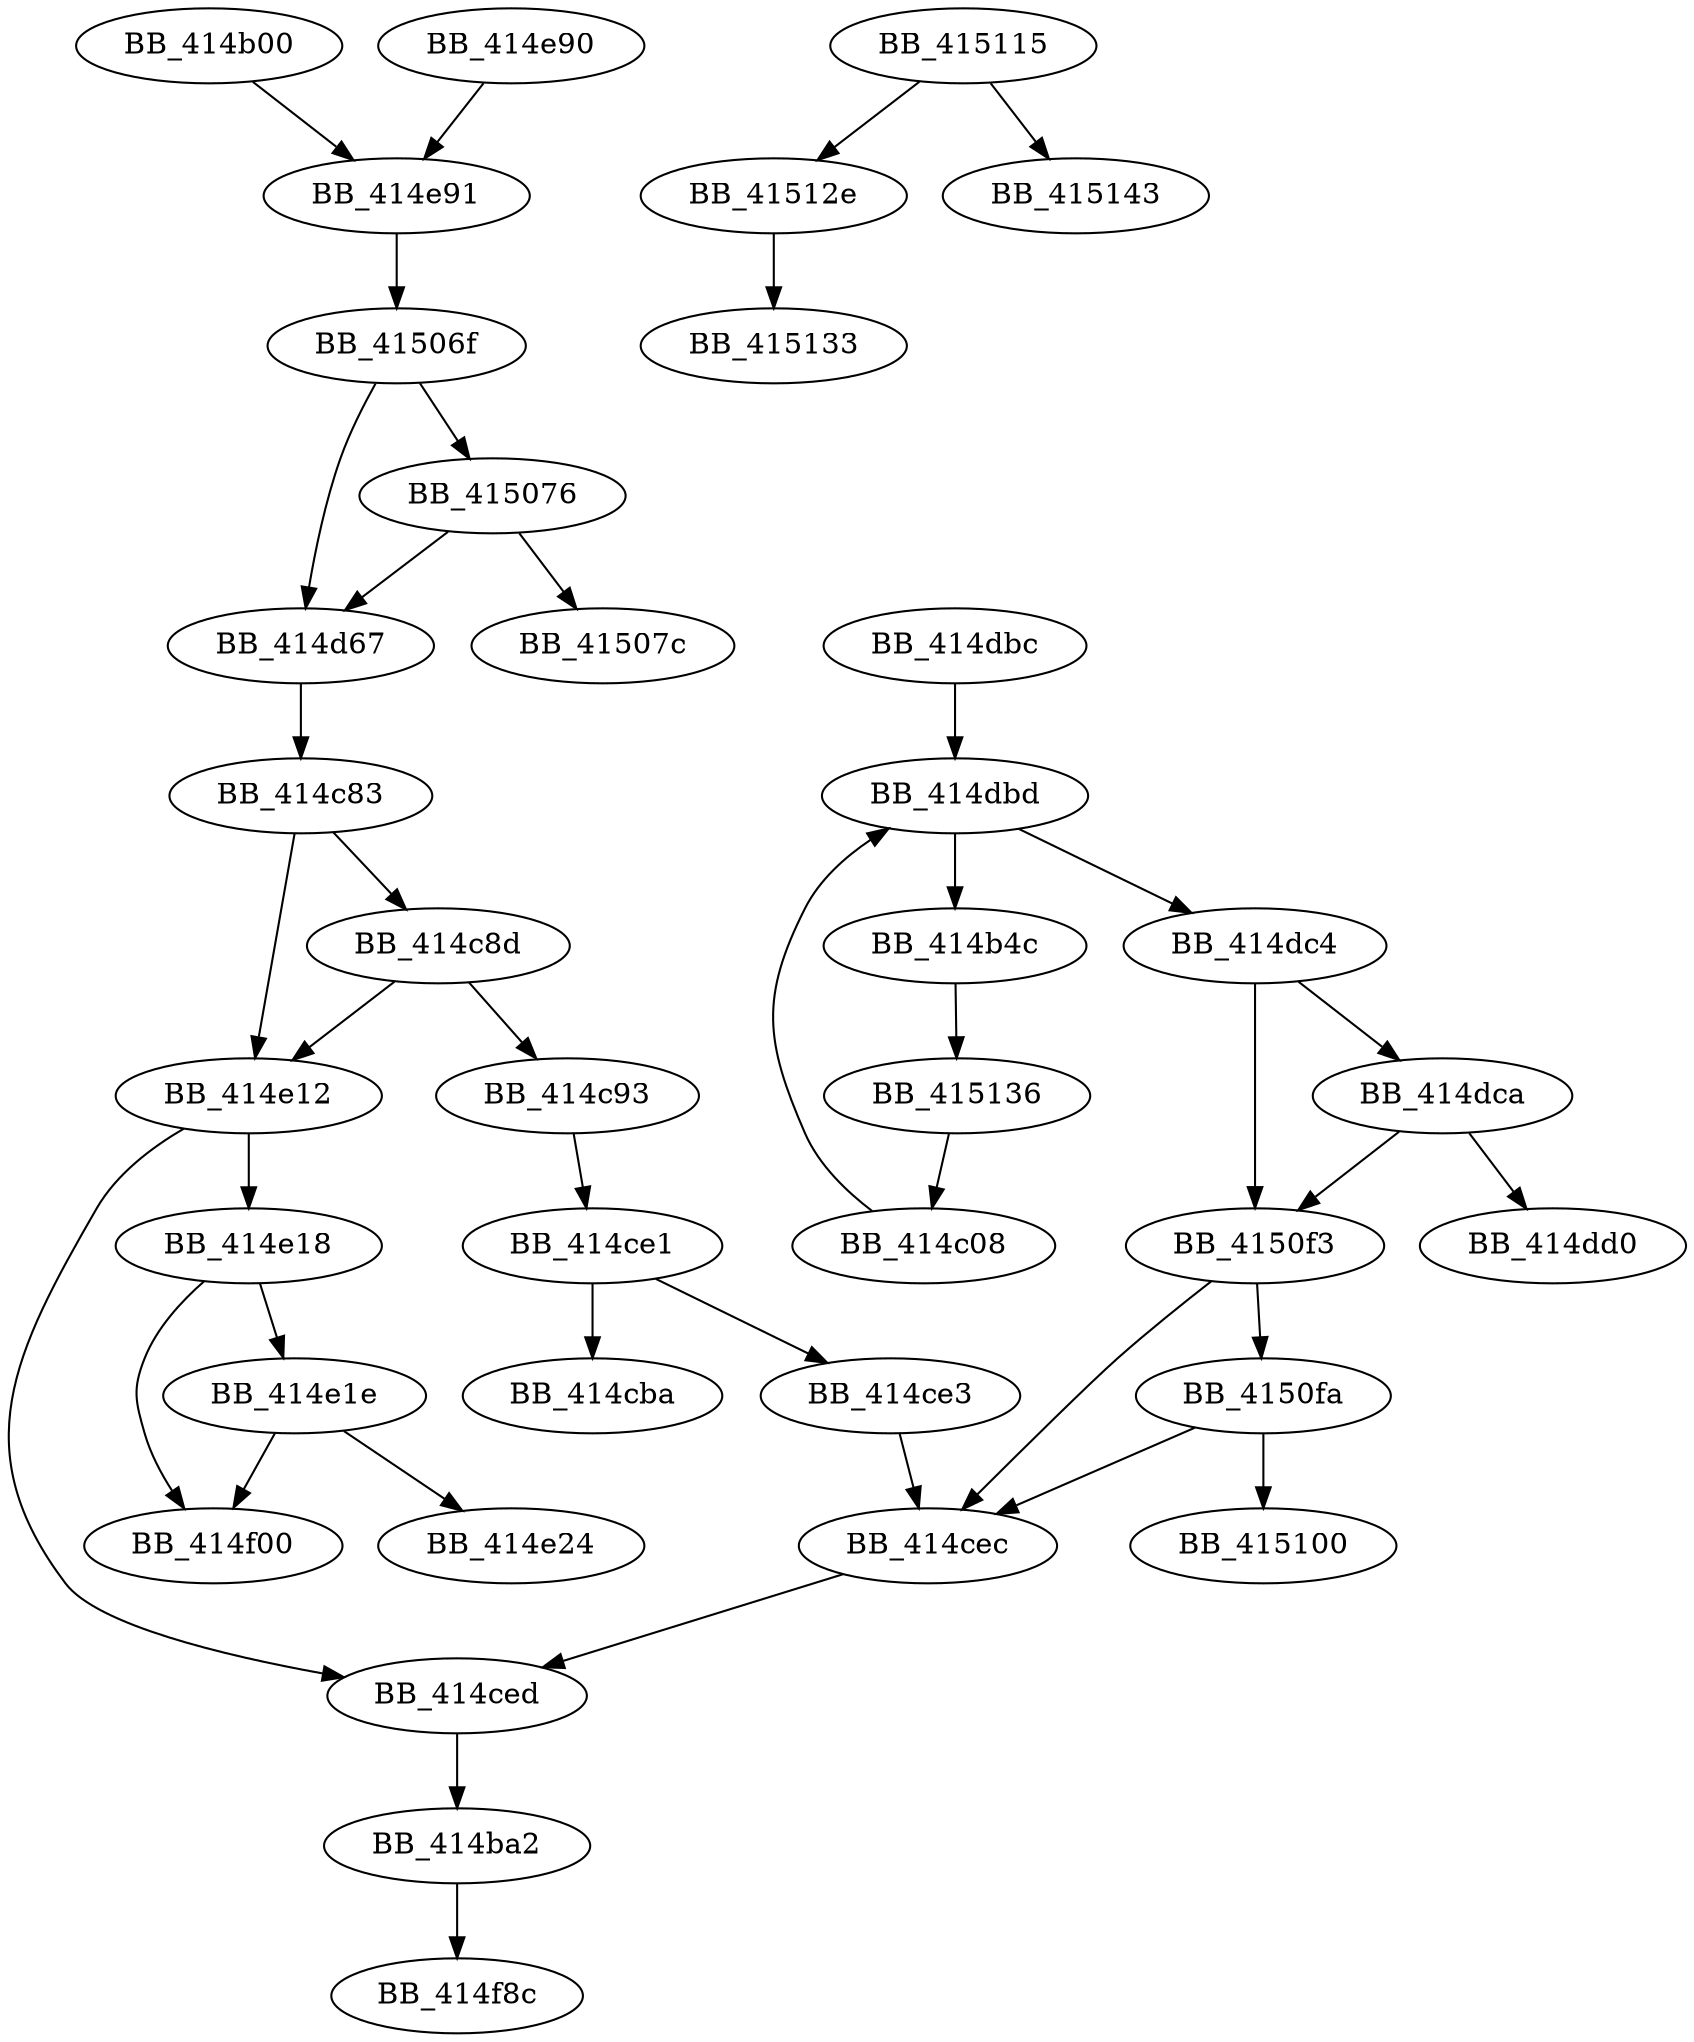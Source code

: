DiGraph sub_414B00{
BB_414b00->BB_414e91
BB_414b4c->BB_415136
BB_414ba2->BB_414f8c
BB_414c08->BB_414dbd
BB_414c83->BB_414c8d
BB_414c83->BB_414e12
BB_414c8d->BB_414c93
BB_414c8d->BB_414e12
BB_414c93->BB_414ce1
BB_414ce1->BB_414cba
BB_414ce1->BB_414ce3
BB_414ce3->BB_414cec
BB_414cec->BB_414ced
BB_414ced->BB_414ba2
BB_414d67->BB_414c83
BB_414dbc->BB_414dbd
BB_414dbd->BB_414b4c
BB_414dbd->BB_414dc4
BB_414dc4->BB_414dca
BB_414dc4->BB_4150f3
BB_414dca->BB_414dd0
BB_414dca->BB_4150f3
BB_414e12->BB_414ced
BB_414e12->BB_414e18
BB_414e18->BB_414e1e
BB_414e18->BB_414f00
BB_414e1e->BB_414e24
BB_414e1e->BB_414f00
BB_414e90->BB_414e91
BB_414e91->BB_41506f
BB_41506f->BB_414d67
BB_41506f->BB_415076
BB_415076->BB_414d67
BB_415076->BB_41507c
BB_4150f3->BB_414cec
BB_4150f3->BB_4150fa
BB_4150fa->BB_414cec
BB_4150fa->BB_415100
BB_415115->BB_41512e
BB_415115->BB_415143
BB_41512e->BB_415133
BB_415136->BB_414c08
}
